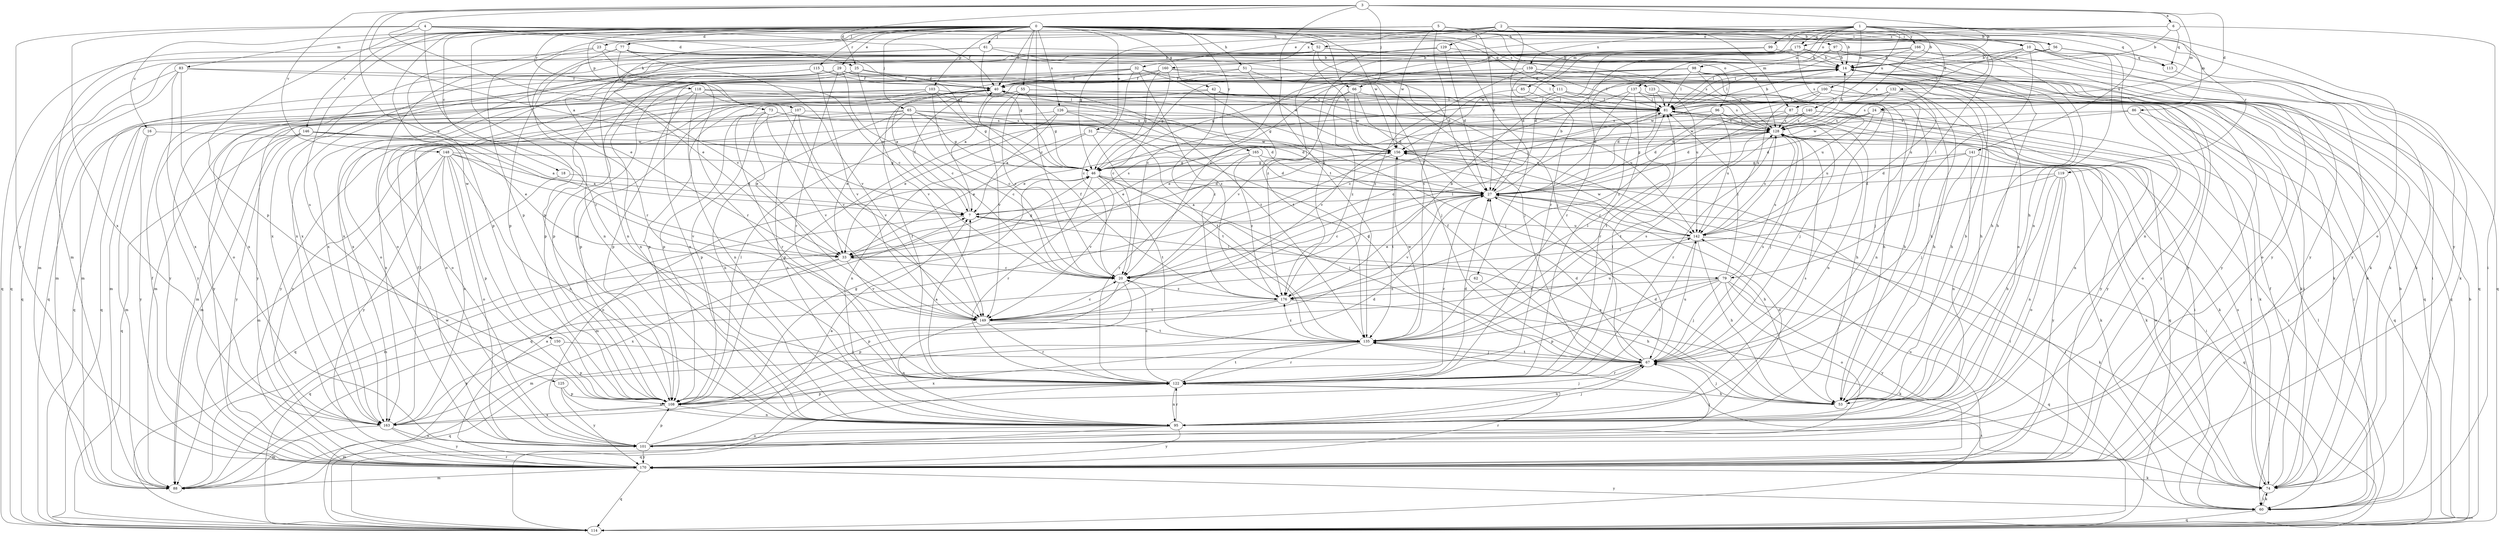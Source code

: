 strict digraph  {
0;
1;
2;
3;
4;
5;
6;
7;
10;
14;
16;
18;
20;
23;
24;
25;
27;
29;
31;
32;
33;
40;
42;
46;
51;
52;
53;
55;
56;
60;
61;
62;
65;
66;
67;
73;
74;
77;
79;
81;
83;
85;
86;
87;
88;
95;
96;
97;
98;
99;
100;
101;
103;
107;
108;
111;
113;
114;
115;
118;
119;
122;
123;
125;
126;
128;
129;
132;
135;
137;
140;
141;
142;
146;
148;
149;
150;
156;
159;
160;
163;
165;
166;
170;
175;
176;
0 -> 10  [label=b];
0 -> 16  [label=c];
0 -> 18  [label=c];
0 -> 20  [label=c];
0 -> 23  [label=d];
0 -> 24  [label=d];
0 -> 29  [label=e];
0 -> 31  [label=e];
0 -> 40  [label=f];
0 -> 42  [label=g];
0 -> 51  [label=h];
0 -> 55  [label=i];
0 -> 61  [label=j];
0 -> 62  [label=j];
0 -> 65  [label=j];
0 -> 66  [label=j];
0 -> 73  [label=k];
0 -> 77  [label=l];
0 -> 79  [label=l];
0 -> 83  [label=m];
0 -> 95  [label=n];
0 -> 96  [label=o];
0 -> 97  [label=o];
0 -> 103  [label=p];
0 -> 107  [label=p];
0 -> 111  [label=q];
0 -> 113  [label=q];
0 -> 115  [label=r];
0 -> 118  [label=r];
0 -> 123  [label=s];
0 -> 125  [label=s];
0 -> 126  [label=s];
0 -> 128  [label=s];
0 -> 146  [label=v];
0 -> 150  [label=w];
0 -> 156  [label=w];
0 -> 165  [label=y];
1 -> 10  [label=b];
1 -> 14  [label=b];
1 -> 52  [label=h];
1 -> 85  [label=m];
1 -> 86  [label=m];
1 -> 98  [label=o];
1 -> 99  [label=o];
1 -> 100  [label=o];
1 -> 101  [label=o];
1 -> 137  [label=u];
1 -> 140  [label=u];
1 -> 141  [label=u];
1 -> 159  [label=x];
1 -> 166  [label=y];
1 -> 175  [label=z];
2 -> 32  [label=e];
2 -> 46  [label=g];
2 -> 56  [label=i];
2 -> 108  [label=p];
2 -> 119  [label=r];
2 -> 122  [label=r];
2 -> 129  [label=t];
2 -> 132  [label=t];
2 -> 160  [label=x];
2 -> 170  [label=y];
3 -> 6  [label=a];
3 -> 7  [label=a];
3 -> 14  [label=b];
3 -> 24  [label=d];
3 -> 25  [label=d];
3 -> 33  [label=e];
3 -> 66  [label=j];
3 -> 87  [label=m];
3 -> 135  [label=t];
3 -> 148  [label=v];
3 -> 149  [label=v];
4 -> 25  [label=d];
4 -> 40  [label=f];
4 -> 46  [label=g];
4 -> 52  [label=h];
4 -> 53  [label=h];
4 -> 108  [label=p];
4 -> 122  [label=r];
4 -> 163  [label=x];
4 -> 170  [label=y];
5 -> 14  [label=b];
5 -> 27  [label=d];
5 -> 56  [label=i];
5 -> 87  [label=m];
5 -> 88  [label=m];
5 -> 108  [label=p];
5 -> 135  [label=t];
5 -> 156  [label=w];
6 -> 14  [label=b];
6 -> 60  [label=i];
6 -> 113  [label=q];
6 -> 175  [label=z];
6 -> 176  [label=z];
7 -> 40  [label=f];
7 -> 79  [label=l];
7 -> 88  [label=m];
7 -> 128  [label=s];
7 -> 142  [label=u];
10 -> 14  [label=b];
10 -> 67  [label=j];
10 -> 74  [label=k];
10 -> 81  [label=l];
10 -> 113  [label=q];
10 -> 122  [label=r];
10 -> 170  [label=y];
14 -> 40  [label=f];
14 -> 81  [label=l];
14 -> 95  [label=n];
14 -> 101  [label=o];
14 -> 114  [label=q];
14 -> 149  [label=v];
16 -> 88  [label=m];
16 -> 156  [label=w];
16 -> 170  [label=y];
18 -> 27  [label=d];
18 -> 114  [label=q];
20 -> 27  [label=d];
20 -> 81  [label=l];
20 -> 88  [label=m];
20 -> 108  [label=p];
20 -> 176  [label=z];
23 -> 14  [label=b];
23 -> 20  [label=c];
23 -> 108  [label=p];
23 -> 122  [label=r];
24 -> 27  [label=d];
24 -> 128  [label=s];
24 -> 142  [label=u];
24 -> 156  [label=w];
24 -> 170  [label=y];
25 -> 40  [label=f];
25 -> 74  [label=k];
25 -> 95  [label=n];
25 -> 108  [label=p];
25 -> 149  [label=v];
27 -> 7  [label=a];
27 -> 14  [label=b];
27 -> 20  [label=c];
27 -> 53  [label=h];
27 -> 60  [label=i];
27 -> 114  [label=q];
27 -> 122  [label=r];
27 -> 149  [label=v];
29 -> 20  [label=c];
29 -> 40  [label=f];
29 -> 53  [label=h];
29 -> 81  [label=l];
29 -> 88  [label=m];
29 -> 95  [label=n];
29 -> 122  [label=r];
29 -> 163  [label=x];
31 -> 33  [label=e];
31 -> 95  [label=n];
31 -> 135  [label=t];
31 -> 156  [label=w];
32 -> 7  [label=a];
32 -> 20  [label=c];
32 -> 40  [label=f];
32 -> 135  [label=t];
32 -> 142  [label=u];
32 -> 163  [label=x];
32 -> 176  [label=z];
33 -> 20  [label=c];
33 -> 46  [label=g];
33 -> 114  [label=q];
33 -> 149  [label=v];
33 -> 163  [label=x];
40 -> 81  [label=l];
40 -> 114  [label=q];
40 -> 142  [label=u];
40 -> 170  [label=y];
42 -> 53  [label=h];
42 -> 81  [label=l];
42 -> 101  [label=o];
42 -> 108  [label=p];
42 -> 176  [label=z];
46 -> 27  [label=d];
46 -> 60  [label=i];
46 -> 67  [label=j];
46 -> 101  [label=o];
46 -> 122  [label=r];
46 -> 135  [label=t];
46 -> 149  [label=v];
51 -> 40  [label=f];
51 -> 60  [label=i];
51 -> 67  [label=j];
51 -> 114  [label=q];
51 -> 156  [label=w];
52 -> 14  [label=b];
52 -> 27  [label=d];
52 -> 74  [label=k];
52 -> 101  [label=o];
52 -> 114  [label=q];
52 -> 156  [label=w];
52 -> 163  [label=x];
53 -> 7  [label=a];
53 -> 14  [label=b];
53 -> 27  [label=d];
53 -> 67  [label=j];
55 -> 20  [label=c];
55 -> 46  [label=g];
55 -> 81  [label=l];
55 -> 88  [label=m];
55 -> 114  [label=q];
55 -> 128  [label=s];
55 -> 142  [label=u];
55 -> 149  [label=v];
56 -> 14  [label=b];
56 -> 20  [label=c];
56 -> 95  [label=n];
56 -> 114  [label=q];
60 -> 14  [label=b];
60 -> 74  [label=k];
60 -> 114  [label=q];
60 -> 170  [label=y];
61 -> 14  [label=b];
61 -> 46  [label=g];
61 -> 95  [label=n];
61 -> 108  [label=p];
61 -> 128  [label=s];
62 -> 53  [label=h];
62 -> 176  [label=z];
65 -> 20  [label=c];
65 -> 27  [label=d];
65 -> 33  [label=e];
65 -> 46  [label=g];
65 -> 60  [label=i];
65 -> 95  [label=n];
65 -> 128  [label=s];
65 -> 163  [label=x];
65 -> 170  [label=y];
66 -> 27  [label=d];
66 -> 81  [label=l];
66 -> 156  [label=w];
66 -> 170  [label=y];
66 -> 176  [label=z];
67 -> 27  [label=d];
67 -> 40  [label=f];
67 -> 95  [label=n];
67 -> 122  [label=r];
67 -> 128  [label=s];
67 -> 135  [label=t];
67 -> 142  [label=u];
73 -> 33  [label=e];
73 -> 67  [label=j];
73 -> 122  [label=r];
73 -> 128  [label=s];
73 -> 149  [label=v];
73 -> 170  [label=y];
74 -> 40  [label=f];
74 -> 60  [label=i];
74 -> 128  [label=s];
74 -> 156  [label=w];
77 -> 14  [label=b];
77 -> 67  [label=j];
77 -> 95  [label=n];
77 -> 114  [label=q];
77 -> 122  [label=r];
77 -> 149  [label=v];
79 -> 67  [label=j];
79 -> 81  [label=l];
79 -> 101  [label=o];
79 -> 108  [label=p];
79 -> 114  [label=q];
79 -> 128  [label=s];
79 -> 135  [label=t];
79 -> 170  [label=y];
79 -> 176  [label=z];
81 -> 14  [label=b];
81 -> 20  [label=c];
81 -> 67  [label=j];
81 -> 95  [label=n];
81 -> 114  [label=q];
81 -> 128  [label=s];
83 -> 40  [label=f];
83 -> 67  [label=j];
83 -> 88  [label=m];
83 -> 101  [label=o];
83 -> 114  [label=q];
83 -> 163  [label=x];
85 -> 81  [label=l];
85 -> 149  [label=v];
86 -> 33  [label=e];
86 -> 101  [label=o];
86 -> 114  [label=q];
86 -> 128  [label=s];
87 -> 95  [label=n];
87 -> 108  [label=p];
87 -> 128  [label=s];
87 -> 135  [label=t];
88 -> 156  [label=w];
95 -> 27  [label=d];
95 -> 67  [label=j];
95 -> 88  [label=m];
95 -> 101  [label=o];
95 -> 122  [label=r];
95 -> 128  [label=s];
95 -> 170  [label=y];
96 -> 27  [label=d];
96 -> 53  [label=h];
96 -> 128  [label=s];
96 -> 142  [label=u];
96 -> 170  [label=y];
97 -> 14  [label=b];
97 -> 53  [label=h];
97 -> 74  [label=k];
97 -> 81  [label=l];
97 -> 163  [label=x];
98 -> 7  [label=a];
98 -> 40  [label=f];
98 -> 46  [label=g];
98 -> 74  [label=k];
98 -> 81  [label=l];
98 -> 114  [label=q];
98 -> 128  [label=s];
98 -> 142  [label=u];
98 -> 163  [label=x];
99 -> 14  [label=b];
99 -> 27  [label=d];
99 -> 163  [label=x];
100 -> 67  [label=j];
100 -> 81  [label=l];
100 -> 142  [label=u];
100 -> 170  [label=y];
100 -> 176  [label=z];
101 -> 7  [label=a];
101 -> 40  [label=f];
101 -> 67  [label=j];
101 -> 108  [label=p];
101 -> 170  [label=y];
103 -> 20  [label=c];
103 -> 46  [label=g];
103 -> 67  [label=j];
103 -> 81  [label=l];
103 -> 88  [label=m];
103 -> 108  [label=p];
103 -> 170  [label=y];
107 -> 95  [label=n];
107 -> 108  [label=p];
107 -> 128  [label=s];
107 -> 149  [label=v];
108 -> 27  [label=d];
108 -> 46  [label=g];
108 -> 67  [label=j];
108 -> 81  [label=l];
108 -> 95  [label=n];
108 -> 163  [label=x];
111 -> 46  [label=g];
111 -> 53  [label=h];
111 -> 81  [label=l];
111 -> 95  [label=n];
111 -> 108  [label=p];
113 -> 74  [label=k];
114 -> 14  [label=b];
114 -> 81  [label=l];
114 -> 122  [label=r];
114 -> 135  [label=t];
115 -> 40  [label=f];
115 -> 101  [label=o];
115 -> 108  [label=p];
115 -> 135  [label=t];
115 -> 149  [label=v];
118 -> 60  [label=i];
118 -> 81  [label=l];
118 -> 95  [label=n];
118 -> 101  [label=o];
118 -> 108  [label=p];
118 -> 149  [label=v];
119 -> 27  [label=d];
119 -> 53  [label=h];
119 -> 88  [label=m];
119 -> 95  [label=n];
119 -> 101  [label=o];
119 -> 170  [label=y];
122 -> 7  [label=a];
122 -> 20  [label=c];
122 -> 27  [label=d];
122 -> 40  [label=f];
122 -> 53  [label=h];
122 -> 81  [label=l];
122 -> 95  [label=n];
122 -> 108  [label=p];
122 -> 114  [label=q];
122 -> 135  [label=t];
123 -> 27  [label=d];
123 -> 53  [label=h];
123 -> 81  [label=l];
125 -> 95  [label=n];
125 -> 108  [label=p];
125 -> 170  [label=y];
126 -> 7  [label=a];
126 -> 27  [label=d];
126 -> 33  [label=e];
126 -> 88  [label=m];
126 -> 128  [label=s];
126 -> 135  [label=t];
128 -> 14  [label=b];
128 -> 33  [label=e];
128 -> 46  [label=g];
128 -> 60  [label=i];
128 -> 67  [label=j];
128 -> 74  [label=k];
128 -> 122  [label=r];
128 -> 135  [label=t];
128 -> 156  [label=w];
129 -> 14  [label=b];
129 -> 27  [label=d];
129 -> 33  [label=e];
129 -> 176  [label=z];
132 -> 53  [label=h];
132 -> 74  [label=k];
132 -> 81  [label=l];
132 -> 128  [label=s];
132 -> 156  [label=w];
135 -> 67  [label=j];
135 -> 81  [label=l];
135 -> 114  [label=q];
135 -> 122  [label=r];
135 -> 128  [label=s];
135 -> 156  [label=w];
135 -> 163  [label=x];
135 -> 176  [label=z];
137 -> 20  [label=c];
137 -> 27  [label=d];
137 -> 60  [label=i];
137 -> 67  [label=j];
137 -> 81  [label=l];
137 -> 122  [label=r];
140 -> 27  [label=d];
140 -> 33  [label=e];
140 -> 74  [label=k];
140 -> 128  [label=s];
140 -> 156  [label=w];
140 -> 170  [label=y];
141 -> 27  [label=d];
141 -> 46  [label=g];
141 -> 60  [label=i];
141 -> 67  [label=j];
141 -> 95  [label=n];
142 -> 33  [label=e];
142 -> 40  [label=f];
142 -> 53  [label=h];
142 -> 74  [label=k];
142 -> 122  [label=r];
142 -> 128  [label=s];
142 -> 156  [label=w];
146 -> 7  [label=a];
146 -> 33  [label=e];
146 -> 88  [label=m];
146 -> 114  [label=q];
146 -> 156  [label=w];
146 -> 170  [label=y];
148 -> 7  [label=a];
148 -> 46  [label=g];
148 -> 88  [label=m];
148 -> 95  [label=n];
148 -> 101  [label=o];
148 -> 108  [label=p];
148 -> 149  [label=v];
148 -> 163  [label=x];
148 -> 170  [label=y];
149 -> 20  [label=c];
149 -> 95  [label=n];
149 -> 122  [label=r];
149 -> 135  [label=t];
149 -> 142  [label=u];
150 -> 67  [label=j];
150 -> 108  [label=p];
150 -> 163  [label=x];
156 -> 46  [label=g];
156 -> 74  [label=k];
156 -> 114  [label=q];
156 -> 135  [label=t];
159 -> 40  [label=f];
159 -> 46  [label=g];
159 -> 81  [label=l];
159 -> 142  [label=u];
159 -> 170  [label=y];
159 -> 176  [label=z];
160 -> 20  [label=c];
160 -> 40  [label=f];
160 -> 46  [label=g];
160 -> 53  [label=h];
160 -> 108  [label=p];
160 -> 170  [label=y];
163 -> 81  [label=l];
163 -> 88  [label=m];
163 -> 101  [label=o];
163 -> 170  [label=y];
165 -> 27  [label=d];
165 -> 46  [label=g];
165 -> 74  [label=k];
165 -> 122  [label=r];
165 -> 176  [label=z];
166 -> 14  [label=b];
166 -> 20  [label=c];
166 -> 60  [label=i];
166 -> 81  [label=l];
166 -> 128  [label=s];
166 -> 170  [label=y];
170 -> 7  [label=a];
170 -> 40  [label=f];
170 -> 74  [label=k];
170 -> 88  [label=m];
170 -> 114  [label=q];
170 -> 122  [label=r];
170 -> 142  [label=u];
175 -> 14  [label=b];
175 -> 27  [label=d];
175 -> 33  [label=e];
175 -> 53  [label=h];
175 -> 88  [label=m];
175 -> 114  [label=q];
175 -> 122  [label=r];
175 -> 128  [label=s];
175 -> 156  [label=w];
175 -> 163  [label=x];
175 -> 170  [label=y];
176 -> 14  [label=b];
176 -> 40  [label=f];
176 -> 74  [label=k];
176 -> 108  [label=p];
176 -> 149  [label=v];
}
